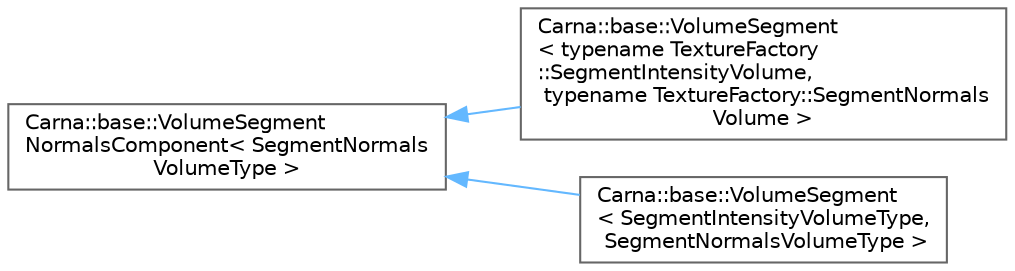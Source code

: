 digraph "Graphical Class Hierarchy"
{
 // LATEX_PDF_SIZE
  bgcolor="transparent";
  edge [fontname=Helvetica,fontsize=10,labelfontname=Helvetica,labelfontsize=10];
  node [fontname=Helvetica,fontsize=10,shape=box,height=0.2,width=0.4];
  rankdir="LR";
  Node0 [id="Node000000",label="Carna::base::VolumeSegment\lNormalsComponent\< SegmentNormals\lVolumeType \>",height=0.2,width=0.4,color="grey40", fillcolor="white", style="filled",URL="$classCarna_1_1base_1_1VolumeSegmentNormalsComponent.html",tooltip="Represents the normal map component of an VolumeSegment object."];
  Node0 -> Node1 [id="edge69_Node000000_Node000001",dir="back",color="steelblue1",style="solid",tooltip=" "];
  Node1 [id="Node000001",label="Carna::base::VolumeSegment\l\< typename TextureFactory\l::SegmentIntensityVolume,\l typename TextureFactory::SegmentNormals\lVolume \>",height=0.2,width=0.4,color="grey40", fillcolor="white", style="filled",URL="$classCarna_1_1base_1_1VolumeSegment.html",tooltip=" "];
  Node0 -> Node2 [id="edge70_Node000000_Node000002",dir="back",color="steelblue1",style="solid",tooltip=" "];
  Node2 [id="Node000002",label="Carna::base::VolumeSegment\l\< SegmentIntensityVolumeType,\l SegmentNormalsVolumeType \>",height=0.2,width=0.4,color="grey40", fillcolor="white", style="filled",URL="$classCarna_1_1base_1_1VolumeSegment.html",tooltip="Represents a single volumetric data partition."];
}
